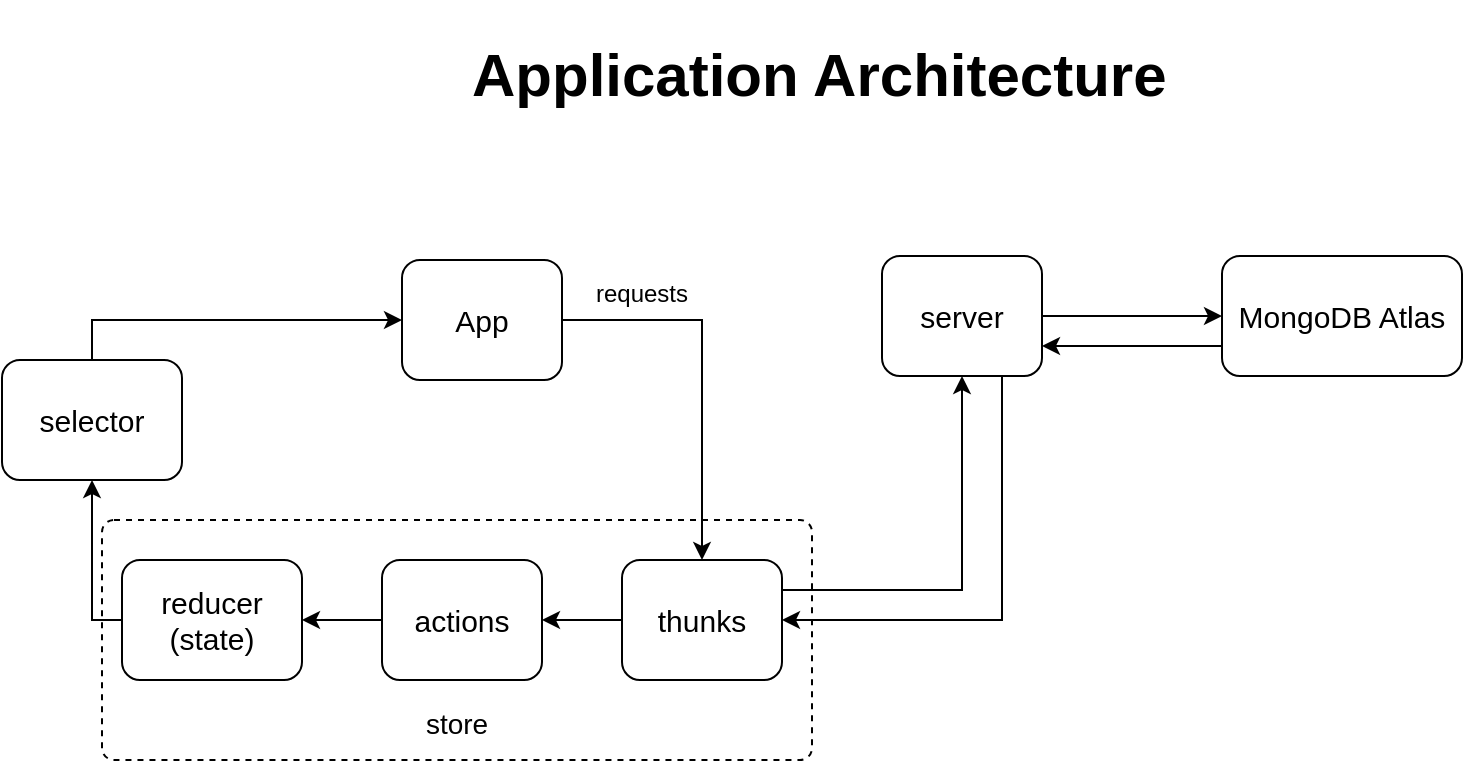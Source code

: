 <mxfile version="18.0.1" type="device"><diagram id="g57o2juh1XyshtSz1ySn" name="Page-1"><mxGraphModel dx="922" dy="685" grid="1" gridSize="10" guides="1" tooltips="1" connect="1" arrows="1" fold="1" page="1" pageScale="1" pageWidth="850" pageHeight="1400" math="0" shadow="0"><root><mxCell id="0"/><mxCell id="1" parent="0"/><mxCell id="8vgJPcbLPHc7HFH1EAmc-18" value="&lt;br style=&quot;font-size: 14px;&quot;&gt;&lt;br style=&quot;font-size: 14px;&quot;&gt;&lt;br style=&quot;font-size: 14px;&quot;&gt;&lt;br style=&quot;font-size: 14px;&quot;&gt;&lt;br style=&quot;font-size: 14px;&quot;&gt;store" style="rounded=1;whiteSpace=wrap;html=1;arcSize=5;dashed=1;fontSize=14;" vertex="1" parent="1"><mxGeometry x="60" y="490" width="355" height="120" as="geometry"/></mxCell><mxCell id="8vgJPcbLPHc7HFH1EAmc-8" style="edgeStyle=orthogonalEdgeStyle;rounded=0;orthogonalLoop=1;jettySize=auto;html=1;exitX=1;exitY=0.5;exitDx=0;exitDy=0;entryX=0.5;entryY=0;entryDx=0;entryDy=0;" edge="1" parent="1" source="8vgJPcbLPHc7HFH1EAmc-1" target="8vgJPcbLPHc7HFH1EAmc-3"><mxGeometry relative="1" as="geometry"/></mxCell><mxCell id="8vgJPcbLPHc7HFH1EAmc-1" value="App" style="rounded=1;whiteSpace=wrap;html=1;fontSize=15;" vertex="1" parent="1"><mxGeometry x="210" y="360" width="80" height="60" as="geometry"/></mxCell><mxCell id="8vgJPcbLPHc7HFH1EAmc-11" style="edgeStyle=orthogonalEdgeStyle;rounded=0;orthogonalLoop=1;jettySize=auto;html=1;exitX=0;exitY=0.75;exitDx=0;exitDy=0;entryX=1;entryY=0.75;entryDx=0;entryDy=0;" edge="1" parent="1" source="8vgJPcbLPHc7HFH1EAmc-2" target="8vgJPcbLPHc7HFH1EAmc-5"><mxGeometry relative="1" as="geometry"/></mxCell><mxCell id="8vgJPcbLPHc7HFH1EAmc-2" value="MongoDB Atlas" style="rounded=1;whiteSpace=wrap;html=1;fontSize=15;" vertex="1" parent="1"><mxGeometry x="620" y="358" width="120" height="60" as="geometry"/></mxCell><mxCell id="8vgJPcbLPHc7HFH1EAmc-9" style="edgeStyle=orthogonalEdgeStyle;rounded=0;orthogonalLoop=1;jettySize=auto;html=1;exitX=1;exitY=0.25;exitDx=0;exitDy=0;entryX=0.5;entryY=1;entryDx=0;entryDy=0;" edge="1" parent="1" source="8vgJPcbLPHc7HFH1EAmc-3" target="8vgJPcbLPHc7HFH1EAmc-5"><mxGeometry relative="1" as="geometry"/></mxCell><mxCell id="8vgJPcbLPHc7HFH1EAmc-13" style="edgeStyle=orthogonalEdgeStyle;rounded=0;orthogonalLoop=1;jettySize=auto;html=1;exitX=0;exitY=0.5;exitDx=0;exitDy=0;entryX=1;entryY=0.5;entryDx=0;entryDy=0;" edge="1" parent="1" source="8vgJPcbLPHc7HFH1EAmc-3" target="8vgJPcbLPHc7HFH1EAmc-4"><mxGeometry relative="1" as="geometry"/></mxCell><mxCell id="8vgJPcbLPHc7HFH1EAmc-3" value="thunks" style="rounded=1;whiteSpace=wrap;html=1;fontSize=15;" vertex="1" parent="1"><mxGeometry x="320" y="510" width="80" height="60" as="geometry"/></mxCell><mxCell id="8vgJPcbLPHc7HFH1EAmc-14" style="edgeStyle=orthogonalEdgeStyle;rounded=0;orthogonalLoop=1;jettySize=auto;html=1;exitX=0;exitY=0.5;exitDx=0;exitDy=0;entryX=1;entryY=0.5;entryDx=0;entryDy=0;" edge="1" parent="1" source="8vgJPcbLPHc7HFH1EAmc-4" target="8vgJPcbLPHc7HFH1EAmc-7"><mxGeometry relative="1" as="geometry"/></mxCell><mxCell id="8vgJPcbLPHc7HFH1EAmc-4" value="actions" style="rounded=1;whiteSpace=wrap;html=1;fontSize=15;" vertex="1" parent="1"><mxGeometry x="200" y="510" width="80" height="60" as="geometry"/></mxCell><mxCell id="8vgJPcbLPHc7HFH1EAmc-10" style="edgeStyle=orthogonalEdgeStyle;rounded=0;orthogonalLoop=1;jettySize=auto;html=1;exitX=1;exitY=0.5;exitDx=0;exitDy=0;entryX=0;entryY=0.5;entryDx=0;entryDy=0;" edge="1" parent="1" source="8vgJPcbLPHc7HFH1EAmc-5" target="8vgJPcbLPHc7HFH1EAmc-2"><mxGeometry relative="1" as="geometry"/></mxCell><mxCell id="8vgJPcbLPHc7HFH1EAmc-12" style="edgeStyle=orthogonalEdgeStyle;rounded=0;orthogonalLoop=1;jettySize=auto;html=1;exitX=0.75;exitY=1;exitDx=0;exitDy=0;entryX=1;entryY=0.5;entryDx=0;entryDy=0;" edge="1" parent="1" source="8vgJPcbLPHc7HFH1EAmc-5" target="8vgJPcbLPHc7HFH1EAmc-3"><mxGeometry relative="1" as="geometry"/></mxCell><mxCell id="8vgJPcbLPHc7HFH1EAmc-5" value="server" style="rounded=1;whiteSpace=wrap;html=1;fontSize=15;" vertex="1" parent="1"><mxGeometry x="450" y="358" width="80" height="60" as="geometry"/></mxCell><mxCell id="8vgJPcbLPHc7HFH1EAmc-16" style="edgeStyle=orthogonalEdgeStyle;rounded=0;orthogonalLoop=1;jettySize=auto;html=1;exitX=0.5;exitY=0;exitDx=0;exitDy=0;" edge="1" parent="1" source="8vgJPcbLPHc7HFH1EAmc-6" target="8vgJPcbLPHc7HFH1EAmc-1"><mxGeometry relative="1" as="geometry"/></mxCell><mxCell id="8vgJPcbLPHc7HFH1EAmc-6" value="selector" style="rounded=1;whiteSpace=wrap;html=1;fontSize=15;" vertex="1" parent="1"><mxGeometry x="10" y="410" width="90" height="60" as="geometry"/></mxCell><mxCell id="8vgJPcbLPHc7HFH1EAmc-17" style="edgeStyle=orthogonalEdgeStyle;rounded=0;orthogonalLoop=1;jettySize=auto;html=1;entryX=0.5;entryY=1;entryDx=0;entryDy=0;exitX=0;exitY=0.5;exitDx=0;exitDy=0;" edge="1" parent="1" source="8vgJPcbLPHc7HFH1EAmc-7" target="8vgJPcbLPHc7HFH1EAmc-6"><mxGeometry relative="1" as="geometry"><Array as="points"><mxPoint x="55" y="540"/></Array></mxGeometry></mxCell><mxCell id="8vgJPcbLPHc7HFH1EAmc-7" value="reducer&lt;br&gt;(state)" style="rounded=1;whiteSpace=wrap;html=1;fontSize=15;" vertex="1" parent="1"><mxGeometry x="70" y="510" width="90" height="60" as="geometry"/></mxCell><mxCell id="8vgJPcbLPHc7HFH1EAmc-19" value="requests" style="text;html=1;strokeColor=none;fillColor=none;align=center;verticalAlign=middle;whiteSpace=wrap;rounded=0;" vertex="1" parent="1"><mxGeometry x="300" y="362" width="60" height="30" as="geometry"/></mxCell><mxCell id="8vgJPcbLPHc7HFH1EAmc-20" value="&lt;h1&gt;Application Architecture&lt;/h1&gt;" style="text;html=1;strokeColor=none;fillColor=none;spacing=5;spacingTop=-20;whiteSpace=wrap;overflow=hidden;rounded=0;dashed=1;fontSize=15;" vertex="1" parent="1"><mxGeometry x="240" y="240" width="370" height="50" as="geometry"/></mxCell></root></mxGraphModel></diagram></mxfile>